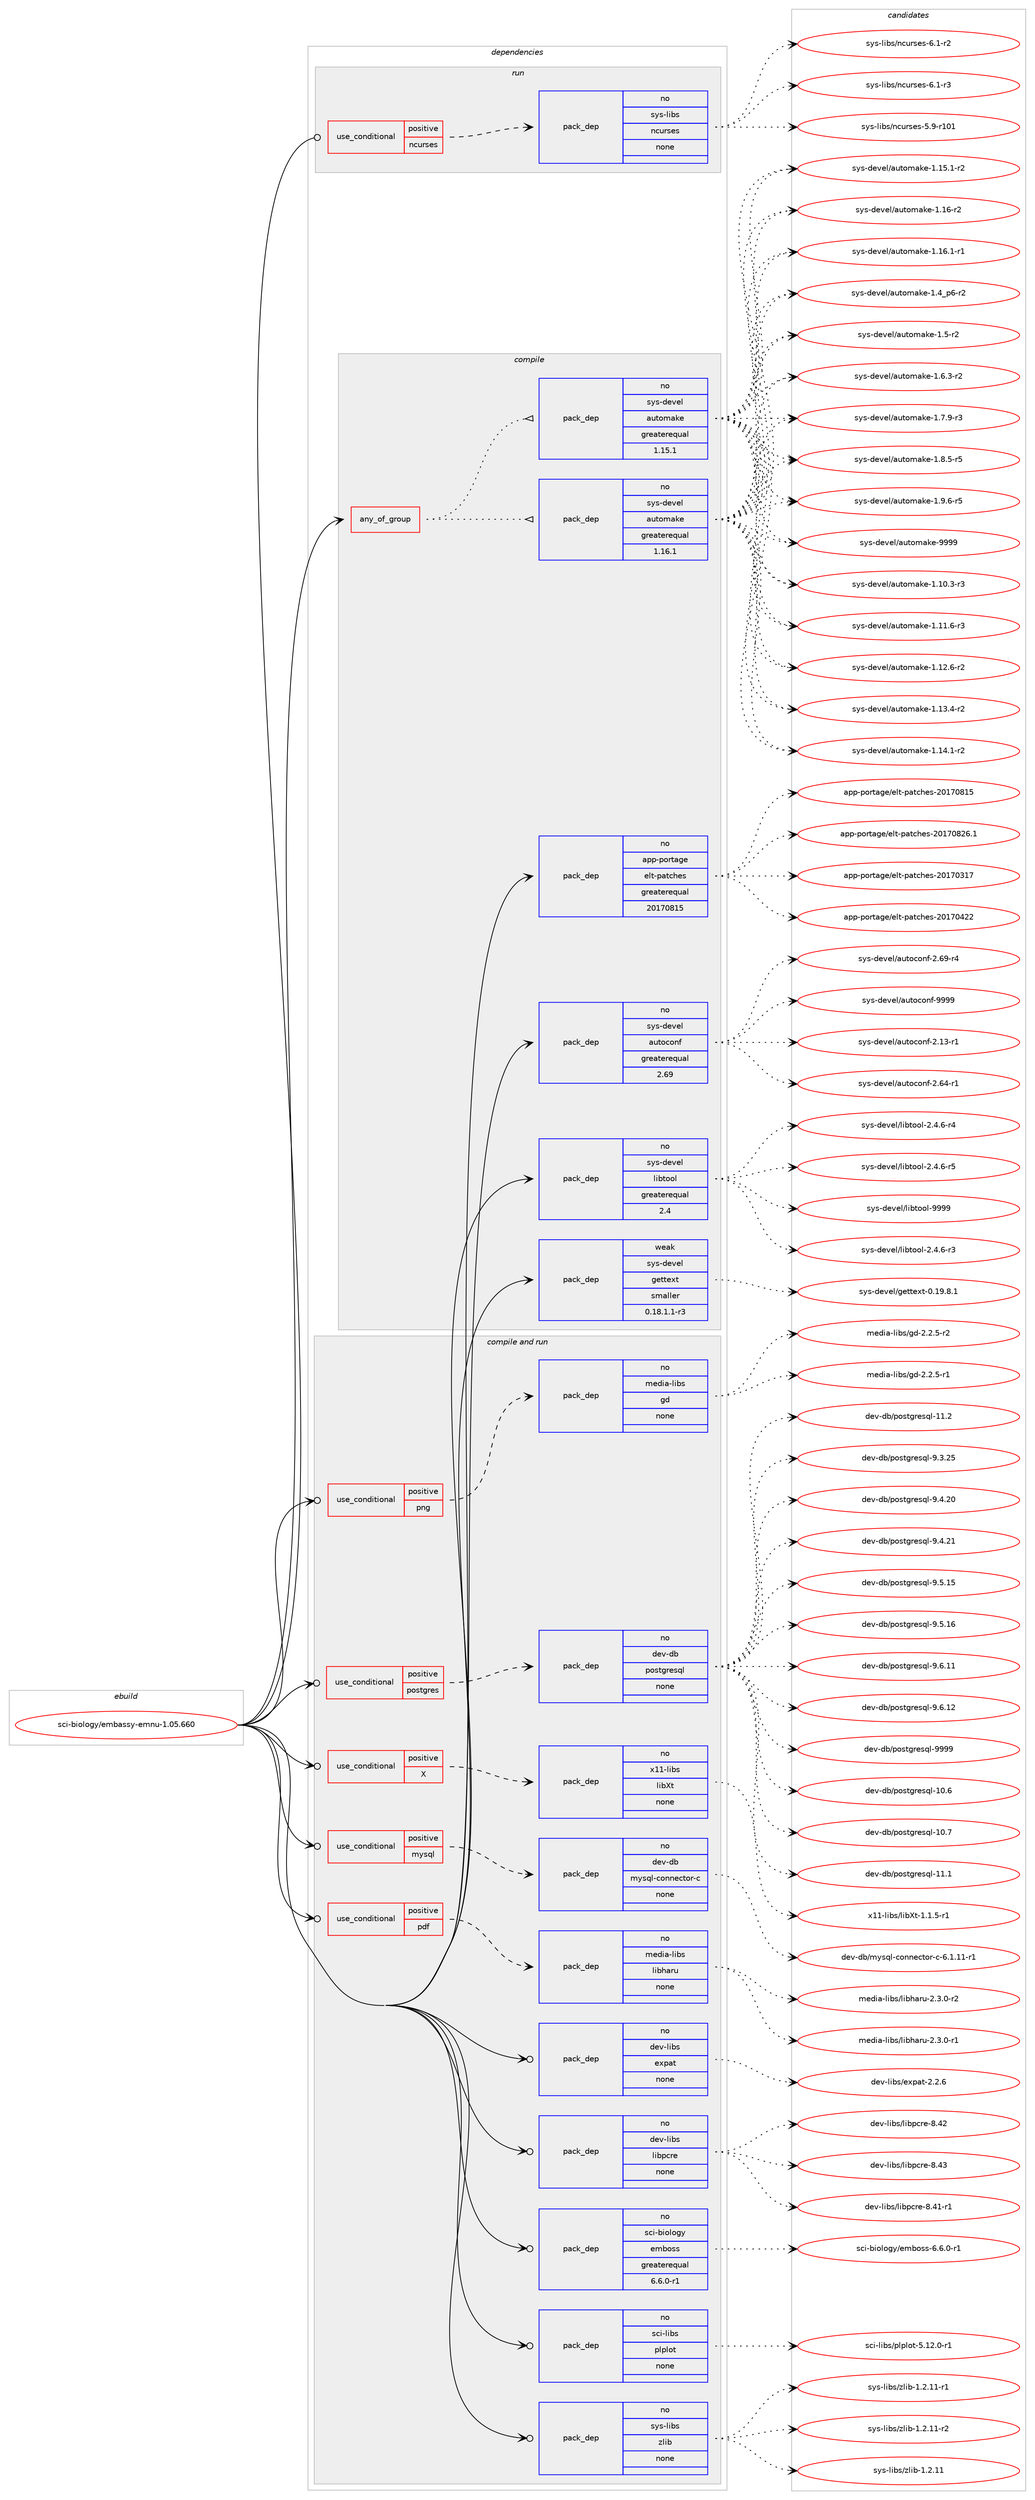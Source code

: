 digraph prolog {

# *************
# Graph options
# *************

newrank=true;
concentrate=true;
compound=true;
graph [rankdir=LR,fontname=Helvetica,fontsize=10,ranksep=1.5];#, ranksep=2.5, nodesep=0.2];
edge  [arrowhead=vee];
node  [fontname=Helvetica,fontsize=10];

# **********
# The ebuild
# **********

subgraph cluster_leftcol {
color=gray;
rank=same;
label=<<i>ebuild</i>>;
id [label="sci-biology/embassy-emnu-1.05.660", color=red, width=4, href="../sci-biology/embassy-emnu-1.05.660.svg"];
}

# ****************
# The dependencies
# ****************

subgraph cluster_midcol {
color=gray;
label=<<i>dependencies</i>>;
subgraph cluster_compile {
fillcolor="#eeeeee";
style=filled;
label=<<i>compile</i>>;
subgraph any26727 {
dependency1686205 [label=<<TABLE BORDER="0" CELLBORDER="1" CELLSPACING="0" CELLPADDING="4"><TR><TD CELLPADDING="10">any_of_group</TD></TR></TABLE>>, shape=none, color=red];subgraph pack1206547 {
dependency1686206 [label=<<TABLE BORDER="0" CELLBORDER="1" CELLSPACING="0" CELLPADDING="4" WIDTH="220"><TR><TD ROWSPAN="6" CELLPADDING="30">pack_dep</TD></TR><TR><TD WIDTH="110">no</TD></TR><TR><TD>sys-devel</TD></TR><TR><TD>automake</TD></TR><TR><TD>greaterequal</TD></TR><TR><TD>1.16.1</TD></TR></TABLE>>, shape=none, color=blue];
}
dependency1686205:e -> dependency1686206:w [weight=20,style="dotted",arrowhead="oinv"];
subgraph pack1206548 {
dependency1686207 [label=<<TABLE BORDER="0" CELLBORDER="1" CELLSPACING="0" CELLPADDING="4" WIDTH="220"><TR><TD ROWSPAN="6" CELLPADDING="30">pack_dep</TD></TR><TR><TD WIDTH="110">no</TD></TR><TR><TD>sys-devel</TD></TR><TR><TD>automake</TD></TR><TR><TD>greaterequal</TD></TR><TR><TD>1.15.1</TD></TR></TABLE>>, shape=none, color=blue];
}
dependency1686205:e -> dependency1686207:w [weight=20,style="dotted",arrowhead="oinv"];
}
id:e -> dependency1686205:w [weight=20,style="solid",arrowhead="vee"];
subgraph pack1206549 {
dependency1686208 [label=<<TABLE BORDER="0" CELLBORDER="1" CELLSPACING="0" CELLPADDING="4" WIDTH="220"><TR><TD ROWSPAN="6" CELLPADDING="30">pack_dep</TD></TR><TR><TD WIDTH="110">no</TD></TR><TR><TD>app-portage</TD></TR><TR><TD>elt-patches</TD></TR><TR><TD>greaterequal</TD></TR><TR><TD>20170815</TD></TR></TABLE>>, shape=none, color=blue];
}
id:e -> dependency1686208:w [weight=20,style="solid",arrowhead="vee"];
subgraph pack1206550 {
dependency1686209 [label=<<TABLE BORDER="0" CELLBORDER="1" CELLSPACING="0" CELLPADDING="4" WIDTH="220"><TR><TD ROWSPAN="6" CELLPADDING="30">pack_dep</TD></TR><TR><TD WIDTH="110">no</TD></TR><TR><TD>sys-devel</TD></TR><TR><TD>autoconf</TD></TR><TR><TD>greaterequal</TD></TR><TR><TD>2.69</TD></TR></TABLE>>, shape=none, color=blue];
}
id:e -> dependency1686209:w [weight=20,style="solid",arrowhead="vee"];
subgraph pack1206551 {
dependency1686210 [label=<<TABLE BORDER="0" CELLBORDER="1" CELLSPACING="0" CELLPADDING="4" WIDTH="220"><TR><TD ROWSPAN="6" CELLPADDING="30">pack_dep</TD></TR><TR><TD WIDTH="110">no</TD></TR><TR><TD>sys-devel</TD></TR><TR><TD>libtool</TD></TR><TR><TD>greaterequal</TD></TR><TR><TD>2.4</TD></TR></TABLE>>, shape=none, color=blue];
}
id:e -> dependency1686210:w [weight=20,style="solid",arrowhead="vee"];
subgraph pack1206552 {
dependency1686211 [label=<<TABLE BORDER="0" CELLBORDER="1" CELLSPACING="0" CELLPADDING="4" WIDTH="220"><TR><TD ROWSPAN="6" CELLPADDING="30">pack_dep</TD></TR><TR><TD WIDTH="110">weak</TD></TR><TR><TD>sys-devel</TD></TR><TR><TD>gettext</TD></TR><TR><TD>smaller</TD></TR><TR><TD>0.18.1.1-r3</TD></TR></TABLE>>, shape=none, color=blue];
}
id:e -> dependency1686211:w [weight=20,style="solid",arrowhead="vee"];
}
subgraph cluster_compileandrun {
fillcolor="#eeeeee";
style=filled;
label=<<i>compile and run</i>>;
subgraph cond452088 {
dependency1686212 [label=<<TABLE BORDER="0" CELLBORDER="1" CELLSPACING="0" CELLPADDING="4"><TR><TD ROWSPAN="3" CELLPADDING="10">use_conditional</TD></TR><TR><TD>positive</TD></TR><TR><TD>X</TD></TR></TABLE>>, shape=none, color=red];
subgraph pack1206553 {
dependency1686213 [label=<<TABLE BORDER="0" CELLBORDER="1" CELLSPACING="0" CELLPADDING="4" WIDTH="220"><TR><TD ROWSPAN="6" CELLPADDING="30">pack_dep</TD></TR><TR><TD WIDTH="110">no</TD></TR><TR><TD>x11-libs</TD></TR><TR><TD>libXt</TD></TR><TR><TD>none</TD></TR><TR><TD></TD></TR></TABLE>>, shape=none, color=blue];
}
dependency1686212:e -> dependency1686213:w [weight=20,style="dashed",arrowhead="vee"];
}
id:e -> dependency1686212:w [weight=20,style="solid",arrowhead="odotvee"];
subgraph cond452089 {
dependency1686214 [label=<<TABLE BORDER="0" CELLBORDER="1" CELLSPACING="0" CELLPADDING="4"><TR><TD ROWSPAN="3" CELLPADDING="10">use_conditional</TD></TR><TR><TD>positive</TD></TR><TR><TD>mysql</TD></TR></TABLE>>, shape=none, color=red];
subgraph pack1206554 {
dependency1686215 [label=<<TABLE BORDER="0" CELLBORDER="1" CELLSPACING="0" CELLPADDING="4" WIDTH="220"><TR><TD ROWSPAN="6" CELLPADDING="30">pack_dep</TD></TR><TR><TD WIDTH="110">no</TD></TR><TR><TD>dev-db</TD></TR><TR><TD>mysql-connector-c</TD></TR><TR><TD>none</TD></TR><TR><TD></TD></TR></TABLE>>, shape=none, color=blue];
}
dependency1686214:e -> dependency1686215:w [weight=20,style="dashed",arrowhead="vee"];
}
id:e -> dependency1686214:w [weight=20,style="solid",arrowhead="odotvee"];
subgraph cond452090 {
dependency1686216 [label=<<TABLE BORDER="0" CELLBORDER="1" CELLSPACING="0" CELLPADDING="4"><TR><TD ROWSPAN="3" CELLPADDING="10">use_conditional</TD></TR><TR><TD>positive</TD></TR><TR><TD>pdf</TD></TR></TABLE>>, shape=none, color=red];
subgraph pack1206555 {
dependency1686217 [label=<<TABLE BORDER="0" CELLBORDER="1" CELLSPACING="0" CELLPADDING="4" WIDTH="220"><TR><TD ROWSPAN="6" CELLPADDING="30">pack_dep</TD></TR><TR><TD WIDTH="110">no</TD></TR><TR><TD>media-libs</TD></TR><TR><TD>libharu</TD></TR><TR><TD>none</TD></TR><TR><TD></TD></TR></TABLE>>, shape=none, color=blue];
}
dependency1686216:e -> dependency1686217:w [weight=20,style="dashed",arrowhead="vee"];
}
id:e -> dependency1686216:w [weight=20,style="solid",arrowhead="odotvee"];
subgraph cond452091 {
dependency1686218 [label=<<TABLE BORDER="0" CELLBORDER="1" CELLSPACING="0" CELLPADDING="4"><TR><TD ROWSPAN="3" CELLPADDING="10">use_conditional</TD></TR><TR><TD>positive</TD></TR><TR><TD>png</TD></TR></TABLE>>, shape=none, color=red];
subgraph pack1206556 {
dependency1686219 [label=<<TABLE BORDER="0" CELLBORDER="1" CELLSPACING="0" CELLPADDING="4" WIDTH="220"><TR><TD ROWSPAN="6" CELLPADDING="30">pack_dep</TD></TR><TR><TD WIDTH="110">no</TD></TR><TR><TD>media-libs</TD></TR><TR><TD>gd</TD></TR><TR><TD>none</TD></TR><TR><TD></TD></TR></TABLE>>, shape=none, color=blue];
}
dependency1686218:e -> dependency1686219:w [weight=20,style="dashed",arrowhead="vee"];
}
id:e -> dependency1686218:w [weight=20,style="solid",arrowhead="odotvee"];
subgraph cond452092 {
dependency1686220 [label=<<TABLE BORDER="0" CELLBORDER="1" CELLSPACING="0" CELLPADDING="4"><TR><TD ROWSPAN="3" CELLPADDING="10">use_conditional</TD></TR><TR><TD>positive</TD></TR><TR><TD>postgres</TD></TR></TABLE>>, shape=none, color=red];
subgraph pack1206557 {
dependency1686221 [label=<<TABLE BORDER="0" CELLBORDER="1" CELLSPACING="0" CELLPADDING="4" WIDTH="220"><TR><TD ROWSPAN="6" CELLPADDING="30">pack_dep</TD></TR><TR><TD WIDTH="110">no</TD></TR><TR><TD>dev-db</TD></TR><TR><TD>postgresql</TD></TR><TR><TD>none</TD></TR><TR><TD></TD></TR></TABLE>>, shape=none, color=blue];
}
dependency1686220:e -> dependency1686221:w [weight=20,style="dashed",arrowhead="vee"];
}
id:e -> dependency1686220:w [weight=20,style="solid",arrowhead="odotvee"];
subgraph pack1206558 {
dependency1686222 [label=<<TABLE BORDER="0" CELLBORDER="1" CELLSPACING="0" CELLPADDING="4" WIDTH="220"><TR><TD ROWSPAN="6" CELLPADDING="30">pack_dep</TD></TR><TR><TD WIDTH="110">no</TD></TR><TR><TD>dev-libs</TD></TR><TR><TD>expat</TD></TR><TR><TD>none</TD></TR><TR><TD></TD></TR></TABLE>>, shape=none, color=blue];
}
id:e -> dependency1686222:w [weight=20,style="solid",arrowhead="odotvee"];
subgraph pack1206559 {
dependency1686223 [label=<<TABLE BORDER="0" CELLBORDER="1" CELLSPACING="0" CELLPADDING="4" WIDTH="220"><TR><TD ROWSPAN="6" CELLPADDING="30">pack_dep</TD></TR><TR><TD WIDTH="110">no</TD></TR><TR><TD>dev-libs</TD></TR><TR><TD>libpcre</TD></TR><TR><TD>none</TD></TR><TR><TD></TD></TR></TABLE>>, shape=none, color=blue];
}
id:e -> dependency1686223:w [weight=20,style="solid",arrowhead="odotvee"];
subgraph pack1206560 {
dependency1686224 [label=<<TABLE BORDER="0" CELLBORDER="1" CELLSPACING="0" CELLPADDING="4" WIDTH="220"><TR><TD ROWSPAN="6" CELLPADDING="30">pack_dep</TD></TR><TR><TD WIDTH="110">no</TD></TR><TR><TD>sci-biology</TD></TR><TR><TD>emboss</TD></TR><TR><TD>greaterequal</TD></TR><TR><TD>6.6.0-r1</TD></TR></TABLE>>, shape=none, color=blue];
}
id:e -> dependency1686224:w [weight=20,style="solid",arrowhead="odotvee"];
subgraph pack1206561 {
dependency1686225 [label=<<TABLE BORDER="0" CELLBORDER="1" CELLSPACING="0" CELLPADDING="4" WIDTH="220"><TR><TD ROWSPAN="6" CELLPADDING="30">pack_dep</TD></TR><TR><TD WIDTH="110">no</TD></TR><TR><TD>sci-libs</TD></TR><TR><TD>plplot</TD></TR><TR><TD>none</TD></TR><TR><TD></TD></TR></TABLE>>, shape=none, color=blue];
}
id:e -> dependency1686225:w [weight=20,style="solid",arrowhead="odotvee"];
subgraph pack1206562 {
dependency1686226 [label=<<TABLE BORDER="0" CELLBORDER="1" CELLSPACING="0" CELLPADDING="4" WIDTH="220"><TR><TD ROWSPAN="6" CELLPADDING="30">pack_dep</TD></TR><TR><TD WIDTH="110">no</TD></TR><TR><TD>sys-libs</TD></TR><TR><TD>zlib</TD></TR><TR><TD>none</TD></TR><TR><TD></TD></TR></TABLE>>, shape=none, color=blue];
}
id:e -> dependency1686226:w [weight=20,style="solid",arrowhead="odotvee"];
}
subgraph cluster_run {
fillcolor="#eeeeee";
style=filled;
label=<<i>run</i>>;
subgraph cond452093 {
dependency1686227 [label=<<TABLE BORDER="0" CELLBORDER="1" CELLSPACING="0" CELLPADDING="4"><TR><TD ROWSPAN="3" CELLPADDING="10">use_conditional</TD></TR><TR><TD>positive</TD></TR><TR><TD>ncurses</TD></TR></TABLE>>, shape=none, color=red];
subgraph pack1206563 {
dependency1686228 [label=<<TABLE BORDER="0" CELLBORDER="1" CELLSPACING="0" CELLPADDING="4" WIDTH="220"><TR><TD ROWSPAN="6" CELLPADDING="30">pack_dep</TD></TR><TR><TD WIDTH="110">no</TD></TR><TR><TD>sys-libs</TD></TR><TR><TD>ncurses</TD></TR><TR><TD>none</TD></TR><TR><TD></TD></TR></TABLE>>, shape=none, color=blue];
}
dependency1686227:e -> dependency1686228:w [weight=20,style="dashed",arrowhead="vee"];
}
id:e -> dependency1686227:w [weight=20,style="solid",arrowhead="odot"];
}
}

# **************
# The candidates
# **************

subgraph cluster_choices {
rank=same;
color=gray;
label=<<i>candidates</i>>;

subgraph choice1206547 {
color=black;
nodesep=1;
choice11512111545100101118101108479711711611110997107101454946494846514511451 [label="sys-devel/automake-1.10.3-r3", color=red, width=4,href="../sys-devel/automake-1.10.3-r3.svg"];
choice11512111545100101118101108479711711611110997107101454946494946544511451 [label="sys-devel/automake-1.11.6-r3", color=red, width=4,href="../sys-devel/automake-1.11.6-r3.svg"];
choice11512111545100101118101108479711711611110997107101454946495046544511450 [label="sys-devel/automake-1.12.6-r2", color=red, width=4,href="../sys-devel/automake-1.12.6-r2.svg"];
choice11512111545100101118101108479711711611110997107101454946495146524511450 [label="sys-devel/automake-1.13.4-r2", color=red, width=4,href="../sys-devel/automake-1.13.4-r2.svg"];
choice11512111545100101118101108479711711611110997107101454946495246494511450 [label="sys-devel/automake-1.14.1-r2", color=red, width=4,href="../sys-devel/automake-1.14.1-r2.svg"];
choice11512111545100101118101108479711711611110997107101454946495346494511450 [label="sys-devel/automake-1.15.1-r2", color=red, width=4,href="../sys-devel/automake-1.15.1-r2.svg"];
choice1151211154510010111810110847971171161111099710710145494649544511450 [label="sys-devel/automake-1.16-r2", color=red, width=4,href="../sys-devel/automake-1.16-r2.svg"];
choice11512111545100101118101108479711711611110997107101454946495446494511449 [label="sys-devel/automake-1.16.1-r1", color=red, width=4,href="../sys-devel/automake-1.16.1-r1.svg"];
choice115121115451001011181011084797117116111109971071014549465295112544511450 [label="sys-devel/automake-1.4_p6-r2", color=red, width=4,href="../sys-devel/automake-1.4_p6-r2.svg"];
choice11512111545100101118101108479711711611110997107101454946534511450 [label="sys-devel/automake-1.5-r2", color=red, width=4,href="../sys-devel/automake-1.5-r2.svg"];
choice115121115451001011181011084797117116111109971071014549465446514511450 [label="sys-devel/automake-1.6.3-r2", color=red, width=4,href="../sys-devel/automake-1.6.3-r2.svg"];
choice115121115451001011181011084797117116111109971071014549465546574511451 [label="sys-devel/automake-1.7.9-r3", color=red, width=4,href="../sys-devel/automake-1.7.9-r3.svg"];
choice115121115451001011181011084797117116111109971071014549465646534511453 [label="sys-devel/automake-1.8.5-r5", color=red, width=4,href="../sys-devel/automake-1.8.5-r5.svg"];
choice115121115451001011181011084797117116111109971071014549465746544511453 [label="sys-devel/automake-1.9.6-r5", color=red, width=4,href="../sys-devel/automake-1.9.6-r5.svg"];
choice115121115451001011181011084797117116111109971071014557575757 [label="sys-devel/automake-9999", color=red, width=4,href="../sys-devel/automake-9999.svg"];
dependency1686206:e -> choice11512111545100101118101108479711711611110997107101454946494846514511451:w [style=dotted,weight="100"];
dependency1686206:e -> choice11512111545100101118101108479711711611110997107101454946494946544511451:w [style=dotted,weight="100"];
dependency1686206:e -> choice11512111545100101118101108479711711611110997107101454946495046544511450:w [style=dotted,weight="100"];
dependency1686206:e -> choice11512111545100101118101108479711711611110997107101454946495146524511450:w [style=dotted,weight="100"];
dependency1686206:e -> choice11512111545100101118101108479711711611110997107101454946495246494511450:w [style=dotted,weight="100"];
dependency1686206:e -> choice11512111545100101118101108479711711611110997107101454946495346494511450:w [style=dotted,weight="100"];
dependency1686206:e -> choice1151211154510010111810110847971171161111099710710145494649544511450:w [style=dotted,weight="100"];
dependency1686206:e -> choice11512111545100101118101108479711711611110997107101454946495446494511449:w [style=dotted,weight="100"];
dependency1686206:e -> choice115121115451001011181011084797117116111109971071014549465295112544511450:w [style=dotted,weight="100"];
dependency1686206:e -> choice11512111545100101118101108479711711611110997107101454946534511450:w [style=dotted,weight="100"];
dependency1686206:e -> choice115121115451001011181011084797117116111109971071014549465446514511450:w [style=dotted,weight="100"];
dependency1686206:e -> choice115121115451001011181011084797117116111109971071014549465546574511451:w [style=dotted,weight="100"];
dependency1686206:e -> choice115121115451001011181011084797117116111109971071014549465646534511453:w [style=dotted,weight="100"];
dependency1686206:e -> choice115121115451001011181011084797117116111109971071014549465746544511453:w [style=dotted,weight="100"];
dependency1686206:e -> choice115121115451001011181011084797117116111109971071014557575757:w [style=dotted,weight="100"];
}
subgraph choice1206548 {
color=black;
nodesep=1;
choice11512111545100101118101108479711711611110997107101454946494846514511451 [label="sys-devel/automake-1.10.3-r3", color=red, width=4,href="../sys-devel/automake-1.10.3-r3.svg"];
choice11512111545100101118101108479711711611110997107101454946494946544511451 [label="sys-devel/automake-1.11.6-r3", color=red, width=4,href="../sys-devel/automake-1.11.6-r3.svg"];
choice11512111545100101118101108479711711611110997107101454946495046544511450 [label="sys-devel/automake-1.12.6-r2", color=red, width=4,href="../sys-devel/automake-1.12.6-r2.svg"];
choice11512111545100101118101108479711711611110997107101454946495146524511450 [label="sys-devel/automake-1.13.4-r2", color=red, width=4,href="../sys-devel/automake-1.13.4-r2.svg"];
choice11512111545100101118101108479711711611110997107101454946495246494511450 [label="sys-devel/automake-1.14.1-r2", color=red, width=4,href="../sys-devel/automake-1.14.1-r2.svg"];
choice11512111545100101118101108479711711611110997107101454946495346494511450 [label="sys-devel/automake-1.15.1-r2", color=red, width=4,href="../sys-devel/automake-1.15.1-r2.svg"];
choice1151211154510010111810110847971171161111099710710145494649544511450 [label="sys-devel/automake-1.16-r2", color=red, width=4,href="../sys-devel/automake-1.16-r2.svg"];
choice11512111545100101118101108479711711611110997107101454946495446494511449 [label="sys-devel/automake-1.16.1-r1", color=red, width=4,href="../sys-devel/automake-1.16.1-r1.svg"];
choice115121115451001011181011084797117116111109971071014549465295112544511450 [label="sys-devel/automake-1.4_p6-r2", color=red, width=4,href="../sys-devel/automake-1.4_p6-r2.svg"];
choice11512111545100101118101108479711711611110997107101454946534511450 [label="sys-devel/automake-1.5-r2", color=red, width=4,href="../sys-devel/automake-1.5-r2.svg"];
choice115121115451001011181011084797117116111109971071014549465446514511450 [label="sys-devel/automake-1.6.3-r2", color=red, width=4,href="../sys-devel/automake-1.6.3-r2.svg"];
choice115121115451001011181011084797117116111109971071014549465546574511451 [label="sys-devel/automake-1.7.9-r3", color=red, width=4,href="../sys-devel/automake-1.7.9-r3.svg"];
choice115121115451001011181011084797117116111109971071014549465646534511453 [label="sys-devel/automake-1.8.5-r5", color=red, width=4,href="../sys-devel/automake-1.8.5-r5.svg"];
choice115121115451001011181011084797117116111109971071014549465746544511453 [label="sys-devel/automake-1.9.6-r5", color=red, width=4,href="../sys-devel/automake-1.9.6-r5.svg"];
choice115121115451001011181011084797117116111109971071014557575757 [label="sys-devel/automake-9999", color=red, width=4,href="../sys-devel/automake-9999.svg"];
dependency1686207:e -> choice11512111545100101118101108479711711611110997107101454946494846514511451:w [style=dotted,weight="100"];
dependency1686207:e -> choice11512111545100101118101108479711711611110997107101454946494946544511451:w [style=dotted,weight="100"];
dependency1686207:e -> choice11512111545100101118101108479711711611110997107101454946495046544511450:w [style=dotted,weight="100"];
dependency1686207:e -> choice11512111545100101118101108479711711611110997107101454946495146524511450:w [style=dotted,weight="100"];
dependency1686207:e -> choice11512111545100101118101108479711711611110997107101454946495246494511450:w [style=dotted,weight="100"];
dependency1686207:e -> choice11512111545100101118101108479711711611110997107101454946495346494511450:w [style=dotted,weight="100"];
dependency1686207:e -> choice1151211154510010111810110847971171161111099710710145494649544511450:w [style=dotted,weight="100"];
dependency1686207:e -> choice11512111545100101118101108479711711611110997107101454946495446494511449:w [style=dotted,weight="100"];
dependency1686207:e -> choice115121115451001011181011084797117116111109971071014549465295112544511450:w [style=dotted,weight="100"];
dependency1686207:e -> choice11512111545100101118101108479711711611110997107101454946534511450:w [style=dotted,weight="100"];
dependency1686207:e -> choice115121115451001011181011084797117116111109971071014549465446514511450:w [style=dotted,weight="100"];
dependency1686207:e -> choice115121115451001011181011084797117116111109971071014549465546574511451:w [style=dotted,weight="100"];
dependency1686207:e -> choice115121115451001011181011084797117116111109971071014549465646534511453:w [style=dotted,weight="100"];
dependency1686207:e -> choice115121115451001011181011084797117116111109971071014549465746544511453:w [style=dotted,weight="100"];
dependency1686207:e -> choice115121115451001011181011084797117116111109971071014557575757:w [style=dotted,weight="100"];
}
subgraph choice1206549 {
color=black;
nodesep=1;
choice97112112451121111141169710310147101108116451129711699104101115455048495548514955 [label="app-portage/elt-patches-20170317", color=red, width=4,href="../app-portage/elt-patches-20170317.svg"];
choice97112112451121111141169710310147101108116451129711699104101115455048495548525050 [label="app-portage/elt-patches-20170422", color=red, width=4,href="../app-portage/elt-patches-20170422.svg"];
choice97112112451121111141169710310147101108116451129711699104101115455048495548564953 [label="app-portage/elt-patches-20170815", color=red, width=4,href="../app-portage/elt-patches-20170815.svg"];
choice971121124511211111411697103101471011081164511297116991041011154550484955485650544649 [label="app-portage/elt-patches-20170826.1", color=red, width=4,href="../app-portage/elt-patches-20170826.1.svg"];
dependency1686208:e -> choice97112112451121111141169710310147101108116451129711699104101115455048495548514955:w [style=dotted,weight="100"];
dependency1686208:e -> choice97112112451121111141169710310147101108116451129711699104101115455048495548525050:w [style=dotted,weight="100"];
dependency1686208:e -> choice97112112451121111141169710310147101108116451129711699104101115455048495548564953:w [style=dotted,weight="100"];
dependency1686208:e -> choice971121124511211111411697103101471011081164511297116991041011154550484955485650544649:w [style=dotted,weight="100"];
}
subgraph choice1206550 {
color=black;
nodesep=1;
choice1151211154510010111810110847971171161119911111010245504649514511449 [label="sys-devel/autoconf-2.13-r1", color=red, width=4,href="../sys-devel/autoconf-2.13-r1.svg"];
choice1151211154510010111810110847971171161119911111010245504654524511449 [label="sys-devel/autoconf-2.64-r1", color=red, width=4,href="../sys-devel/autoconf-2.64-r1.svg"];
choice1151211154510010111810110847971171161119911111010245504654574511452 [label="sys-devel/autoconf-2.69-r4", color=red, width=4,href="../sys-devel/autoconf-2.69-r4.svg"];
choice115121115451001011181011084797117116111991111101024557575757 [label="sys-devel/autoconf-9999", color=red, width=4,href="../sys-devel/autoconf-9999.svg"];
dependency1686209:e -> choice1151211154510010111810110847971171161119911111010245504649514511449:w [style=dotted,weight="100"];
dependency1686209:e -> choice1151211154510010111810110847971171161119911111010245504654524511449:w [style=dotted,weight="100"];
dependency1686209:e -> choice1151211154510010111810110847971171161119911111010245504654574511452:w [style=dotted,weight="100"];
dependency1686209:e -> choice115121115451001011181011084797117116111991111101024557575757:w [style=dotted,weight="100"];
}
subgraph choice1206551 {
color=black;
nodesep=1;
choice1151211154510010111810110847108105981161111111084550465246544511451 [label="sys-devel/libtool-2.4.6-r3", color=red, width=4,href="../sys-devel/libtool-2.4.6-r3.svg"];
choice1151211154510010111810110847108105981161111111084550465246544511452 [label="sys-devel/libtool-2.4.6-r4", color=red, width=4,href="../sys-devel/libtool-2.4.6-r4.svg"];
choice1151211154510010111810110847108105981161111111084550465246544511453 [label="sys-devel/libtool-2.4.6-r5", color=red, width=4,href="../sys-devel/libtool-2.4.6-r5.svg"];
choice1151211154510010111810110847108105981161111111084557575757 [label="sys-devel/libtool-9999", color=red, width=4,href="../sys-devel/libtool-9999.svg"];
dependency1686210:e -> choice1151211154510010111810110847108105981161111111084550465246544511451:w [style=dotted,weight="100"];
dependency1686210:e -> choice1151211154510010111810110847108105981161111111084550465246544511452:w [style=dotted,weight="100"];
dependency1686210:e -> choice1151211154510010111810110847108105981161111111084550465246544511453:w [style=dotted,weight="100"];
dependency1686210:e -> choice1151211154510010111810110847108105981161111111084557575757:w [style=dotted,weight="100"];
}
subgraph choice1206552 {
color=black;
nodesep=1;
choice1151211154510010111810110847103101116116101120116454846495746564649 [label="sys-devel/gettext-0.19.8.1", color=red, width=4,href="../sys-devel/gettext-0.19.8.1.svg"];
dependency1686211:e -> choice1151211154510010111810110847103101116116101120116454846495746564649:w [style=dotted,weight="100"];
}
subgraph choice1206553 {
color=black;
nodesep=1;
choice120494945108105981154710810598881164549464946534511449 [label="x11-libs/libXt-1.1.5-r1", color=red, width=4,href="../x11-libs/libXt-1.1.5-r1.svg"];
dependency1686213:e -> choice120494945108105981154710810598881164549464946534511449:w [style=dotted,weight="100"];
}
subgraph choice1206554 {
color=black;
nodesep=1;
choice1001011184510098471091211151131084599111110110101991161111144599455446494649494511449 [label="dev-db/mysql-connector-c-6.1.11-r1", color=red, width=4,href="../dev-db/mysql-connector-c-6.1.11-r1.svg"];
dependency1686215:e -> choice1001011184510098471091211151131084599111110110101991161111144599455446494649494511449:w [style=dotted,weight="100"];
}
subgraph choice1206555 {
color=black;
nodesep=1;
choice1091011001059745108105981154710810598104971141174550465146484511449 [label="media-libs/libharu-2.3.0-r1", color=red, width=4,href="../media-libs/libharu-2.3.0-r1.svg"];
choice1091011001059745108105981154710810598104971141174550465146484511450 [label="media-libs/libharu-2.3.0-r2", color=red, width=4,href="../media-libs/libharu-2.3.0-r2.svg"];
dependency1686217:e -> choice1091011001059745108105981154710810598104971141174550465146484511449:w [style=dotted,weight="100"];
dependency1686217:e -> choice1091011001059745108105981154710810598104971141174550465146484511450:w [style=dotted,weight="100"];
}
subgraph choice1206556 {
color=black;
nodesep=1;
choice109101100105974510810598115471031004550465046534511449 [label="media-libs/gd-2.2.5-r1", color=red, width=4,href="../media-libs/gd-2.2.5-r1.svg"];
choice109101100105974510810598115471031004550465046534511450 [label="media-libs/gd-2.2.5-r2", color=red, width=4,href="../media-libs/gd-2.2.5-r2.svg"];
dependency1686219:e -> choice109101100105974510810598115471031004550465046534511449:w [style=dotted,weight="100"];
dependency1686219:e -> choice109101100105974510810598115471031004550465046534511450:w [style=dotted,weight="100"];
}
subgraph choice1206557 {
color=black;
nodesep=1;
choice1001011184510098471121111151161031141011151131084549484654 [label="dev-db/postgresql-10.6", color=red, width=4,href="../dev-db/postgresql-10.6.svg"];
choice1001011184510098471121111151161031141011151131084549484655 [label="dev-db/postgresql-10.7", color=red, width=4,href="../dev-db/postgresql-10.7.svg"];
choice1001011184510098471121111151161031141011151131084549494649 [label="dev-db/postgresql-11.1", color=red, width=4,href="../dev-db/postgresql-11.1.svg"];
choice1001011184510098471121111151161031141011151131084549494650 [label="dev-db/postgresql-11.2", color=red, width=4,href="../dev-db/postgresql-11.2.svg"];
choice10010111845100984711211111511610311410111511310845574651465053 [label="dev-db/postgresql-9.3.25", color=red, width=4,href="../dev-db/postgresql-9.3.25.svg"];
choice10010111845100984711211111511610311410111511310845574652465048 [label="dev-db/postgresql-9.4.20", color=red, width=4,href="../dev-db/postgresql-9.4.20.svg"];
choice10010111845100984711211111511610311410111511310845574652465049 [label="dev-db/postgresql-9.4.21", color=red, width=4,href="../dev-db/postgresql-9.4.21.svg"];
choice10010111845100984711211111511610311410111511310845574653464953 [label="dev-db/postgresql-9.5.15", color=red, width=4,href="../dev-db/postgresql-9.5.15.svg"];
choice10010111845100984711211111511610311410111511310845574653464954 [label="dev-db/postgresql-9.5.16", color=red, width=4,href="../dev-db/postgresql-9.5.16.svg"];
choice10010111845100984711211111511610311410111511310845574654464949 [label="dev-db/postgresql-9.6.11", color=red, width=4,href="../dev-db/postgresql-9.6.11.svg"];
choice10010111845100984711211111511610311410111511310845574654464950 [label="dev-db/postgresql-9.6.12", color=red, width=4,href="../dev-db/postgresql-9.6.12.svg"];
choice1001011184510098471121111151161031141011151131084557575757 [label="dev-db/postgresql-9999", color=red, width=4,href="../dev-db/postgresql-9999.svg"];
dependency1686221:e -> choice1001011184510098471121111151161031141011151131084549484654:w [style=dotted,weight="100"];
dependency1686221:e -> choice1001011184510098471121111151161031141011151131084549484655:w [style=dotted,weight="100"];
dependency1686221:e -> choice1001011184510098471121111151161031141011151131084549494649:w [style=dotted,weight="100"];
dependency1686221:e -> choice1001011184510098471121111151161031141011151131084549494650:w [style=dotted,weight="100"];
dependency1686221:e -> choice10010111845100984711211111511610311410111511310845574651465053:w [style=dotted,weight="100"];
dependency1686221:e -> choice10010111845100984711211111511610311410111511310845574652465048:w [style=dotted,weight="100"];
dependency1686221:e -> choice10010111845100984711211111511610311410111511310845574652465049:w [style=dotted,weight="100"];
dependency1686221:e -> choice10010111845100984711211111511610311410111511310845574653464953:w [style=dotted,weight="100"];
dependency1686221:e -> choice10010111845100984711211111511610311410111511310845574653464954:w [style=dotted,weight="100"];
dependency1686221:e -> choice10010111845100984711211111511610311410111511310845574654464949:w [style=dotted,weight="100"];
dependency1686221:e -> choice10010111845100984711211111511610311410111511310845574654464950:w [style=dotted,weight="100"];
dependency1686221:e -> choice1001011184510098471121111151161031141011151131084557575757:w [style=dotted,weight="100"];
}
subgraph choice1206558 {
color=black;
nodesep=1;
choice10010111845108105981154710112011297116455046504654 [label="dev-libs/expat-2.2.6", color=red, width=4,href="../dev-libs/expat-2.2.6.svg"];
dependency1686222:e -> choice10010111845108105981154710112011297116455046504654:w [style=dotted,weight="100"];
}
subgraph choice1206559 {
color=black;
nodesep=1;
choice100101118451081059811547108105981129911410145564652494511449 [label="dev-libs/libpcre-8.41-r1", color=red, width=4,href="../dev-libs/libpcre-8.41-r1.svg"];
choice10010111845108105981154710810598112991141014556465250 [label="dev-libs/libpcre-8.42", color=red, width=4,href="../dev-libs/libpcre-8.42.svg"];
choice10010111845108105981154710810598112991141014556465251 [label="dev-libs/libpcre-8.43", color=red, width=4,href="../dev-libs/libpcre-8.43.svg"];
dependency1686223:e -> choice100101118451081059811547108105981129911410145564652494511449:w [style=dotted,weight="100"];
dependency1686223:e -> choice10010111845108105981154710810598112991141014556465250:w [style=dotted,weight="100"];
dependency1686223:e -> choice10010111845108105981154710810598112991141014556465251:w [style=dotted,weight="100"];
}
subgraph choice1206560 {
color=black;
nodesep=1;
choice11599105459810511110811110312147101109981111151154554465446484511449 [label="sci-biology/emboss-6.6.0-r1", color=red, width=4,href="../sci-biology/emboss-6.6.0-r1.svg"];
dependency1686224:e -> choice11599105459810511110811110312147101109981111151154554465446484511449:w [style=dotted,weight="100"];
}
subgraph choice1206561 {
color=black;
nodesep=1;
choice11599105451081059811547112108112108111116455346495046484511449 [label="sci-libs/plplot-5.12.0-r1", color=red, width=4,href="../sci-libs/plplot-5.12.0-r1.svg"];
dependency1686225:e -> choice11599105451081059811547112108112108111116455346495046484511449:w [style=dotted,weight="100"];
}
subgraph choice1206562 {
color=black;
nodesep=1;
choice1151211154510810598115471221081059845494650464949 [label="sys-libs/zlib-1.2.11", color=red, width=4,href="../sys-libs/zlib-1.2.11.svg"];
choice11512111545108105981154712210810598454946504649494511449 [label="sys-libs/zlib-1.2.11-r1", color=red, width=4,href="../sys-libs/zlib-1.2.11-r1.svg"];
choice11512111545108105981154712210810598454946504649494511450 [label="sys-libs/zlib-1.2.11-r2", color=red, width=4,href="../sys-libs/zlib-1.2.11-r2.svg"];
dependency1686226:e -> choice1151211154510810598115471221081059845494650464949:w [style=dotted,weight="100"];
dependency1686226:e -> choice11512111545108105981154712210810598454946504649494511449:w [style=dotted,weight="100"];
dependency1686226:e -> choice11512111545108105981154712210810598454946504649494511450:w [style=dotted,weight="100"];
}
subgraph choice1206563 {
color=black;
nodesep=1;
choice115121115451081059811547110991171141151011154553465745114494849 [label="sys-libs/ncurses-5.9-r101", color=red, width=4,href="../sys-libs/ncurses-5.9-r101.svg"];
choice11512111545108105981154711099117114115101115455446494511450 [label="sys-libs/ncurses-6.1-r2", color=red, width=4,href="../sys-libs/ncurses-6.1-r2.svg"];
choice11512111545108105981154711099117114115101115455446494511451 [label="sys-libs/ncurses-6.1-r3", color=red, width=4,href="../sys-libs/ncurses-6.1-r3.svg"];
dependency1686228:e -> choice115121115451081059811547110991171141151011154553465745114494849:w [style=dotted,weight="100"];
dependency1686228:e -> choice11512111545108105981154711099117114115101115455446494511450:w [style=dotted,weight="100"];
dependency1686228:e -> choice11512111545108105981154711099117114115101115455446494511451:w [style=dotted,weight="100"];
}
}

}
